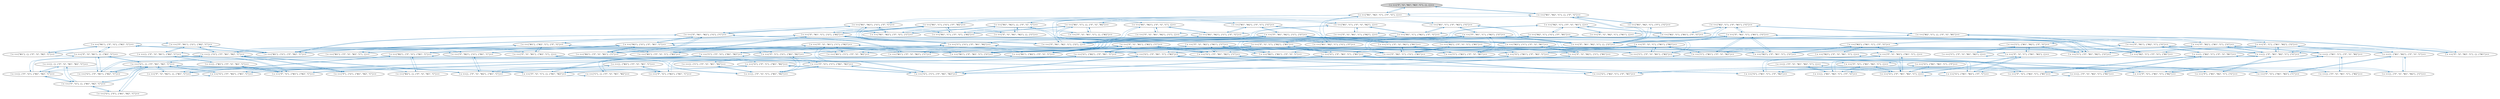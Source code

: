 strict digraph DiskGraph {
edge [colorscheme="paired12"]
nodesep=0.35;
subgraph cluster_graph {
color="white";
-6828996590217150987 [label="l = <<{\"F\", \"G\", \"W1\", \"W2\", \"C\"}, {}, {}>>",style = filled]
-6828996590217150987 -> -4445433507125264245 [label="",color="2",fontcolor="2"];
-4445433507125264245 [label="l = <<{\"W1\", \"W2\", \"C\"}, {\"F\", \"G\"}, {}>>"];
-4445433507125264245 -> 7710013433768688933 [label="",color="2",fontcolor="2"];
7710013433768688933 [label="l = <<{\"F\", \"W1\", \"W2\", \"C\"}, {\"G\"}, {}>>"];
-6828996590217150987 -> 8155886460369957327 [label="",color="2",fontcolor="2"];
8155886460369957327 [label="l = <<{\"W1\", \"W2\", \"C\"}, {}, {\"F\", \"G\"}>>"];
-4445433507125264245 -> -6828996590217150987 [label="",color="2",fontcolor="2"];
8155886460369957327 -> -6874405698918658467 [label="",color="2",fontcolor="2"];
-6874405698918658467 [label="l = <<{\"F\", \"W1\", \"W2\", \"C\"}, {}, {\"G\"}>>"];
-4445433507125264245 -> -4919523849670045110 [label="",color="2",fontcolor="2"];
-4919523849670045110 [label="l = <<{\"W1\", \"W2\", \"C\"}, {\"G\"}, {\"F\"}>>"];
7710013433768688933 -> -4445433507125264245 [label="",color="2",fontcolor="2"];
8155886460369957327 -> -6828996590217150987 [label="",color="2",fontcolor="2"];
-6874405698918658467 -> -6637879018047236170 [label="",color="2",fontcolor="2"];
-6637879018047236170 [label="l = <<{\"W1\", \"W2\", \"C\"}, {\"F\"}, {\"G\"}>>"];
7710013433768688933 -> -6537746393861260313 [label="",color="2",fontcolor="2"];
-6537746393861260313 [label="l = <<{\"W2\", \"C\"}, {\"F\", \"G\", \"W1\"}, {}>>"];
-4445433507125264245 -> 8155886460369957327 [label="",color="2",fontcolor="2"];
8155886460369957327 -> -6637879018047236170 [label="",color="2",fontcolor="2"];
-4919523849670045110 -> 7710013433768688933 [label="",color="2",fontcolor="2"];
8155886460369957327 -> -4445433507125264245 [label="",color="2",fontcolor="2"];
-4919523849670045110 -> -4445433507125264245 [label="",color="2",fontcolor="2"];
7710013433768688933 -> 2949270180215337949 [label="",color="2",fontcolor="2"];
2949270180215337949 [label="l = <<{\"W1\", \"C\"}, {\"F\", \"G\", \"W2\"}, {}>>"];
-6637879018047236170 -> -6874405698918658467 [label="",color="2",fontcolor="2"];
-6537746393861260313 -> 4638899846605500435 [label="",color="2",fontcolor="2"];
4638899846605500435 [label="l = <<{\"F\", \"G\", \"W2\", \"C\"}, {\"W1\"}, {}>>"];
-6874405698918658467 -> -7043885859456328554 [label="",color="2",fontcolor="2"];
-7043885859456328554 [label="l = <<{\"W2\", \"C\"}, {\"F\", \"W1\"}, {\"G\"}>>"];
-6637879018047236170 -> 8155886460369957327 [label="",color="2",fontcolor="2"];
-6537746393861260313 -> 7710013433768688933 [label="",color="2",fontcolor="2"];
7710013433768688933 -> -7439195712982859817 [label="",color="2",fontcolor="2"];
-7439195712982859817 [label="l = <<{\"W1\", \"W2\"}, {\"F\", \"G\", \"C\"}, {}>>"];
-6537746393861260313 -> -773064337824820142 [label="",color="2",fontcolor="2"];
-773064337824820142 [label="l = <<{\"W2\", \"C\"}, {\"W1\"}, {\"F\", \"G\"}>>"];
4638899846605500435 -> -6537746393861260313 [label="",color="2",fontcolor="2"];
2949270180215337949 -> 7465999475784665905 [label="",color="2",fontcolor="2"];
7465999475784665905 [label="l = <<{\"F\", \"G\", \"W1\", \"C\"}, {\"W2\"}, {}>>"];
-7043885859456328554 -> -8157943794638005810 [label="",color="2",fontcolor="2"];
-8157943794638005810 [label="l = <<{\"F\", \"W2\", \"C\"}, {\"W1\"}, {\"G\"}>>"];
-6874405698918658467 -> -2313433483656694062 [label="",color="2",fontcolor="2"];
-2313433483656694062 [label="l = <<{\"W1\", \"C\"}, {\"F\", \"W2\"}, {\"G\"}>>"];
-773064337824820142 -> -8157943794638005810 [label="",color="2",fontcolor="2"];
4638899846605500435 -> -773064337824820142 [label="",color="2",fontcolor="2"];
7710013433768688933 -> -4919523849670045110 [label="",color="2",fontcolor="2"];
-6537746393861260313 -> 5427015398344219449 [label="",color="2",fontcolor="2"];
5427015398344219449 [label="l = <<{\"W2\", \"C\"}, {\"G\"}, {\"F\", \"W1\"}>>"];
-6874405698918658467 -> -2149877329761688123 [label="",color="2",fontcolor="2"];
-2149877329761688123 [label="l = <<{\"W1\", \"W2\"}, {\"F\", \"C\"}, {\"G\"}>>"];
7710013433768688933 -> 5427015398344219449 [label="",color="2",fontcolor="2"];
-7439195712982859817 -> 1885079945693813473 [label="",color="2",fontcolor="2"];
1885079945693813473 [label="l = <<{\"F\", \"G\", \"W1\", \"W2\"}, {\"C\"}, {}>>"];
-7043885859456328554 -> -6874405698918658467 [label="",color="2",fontcolor="2"];
-773064337824820142 -> 4638899846605500435 [label="",color="2",fontcolor="2"];
2949270180215337949 -> 7710013433768688933 [label="",color="2",fontcolor="2"];
-773064337824820142 -> -7043885859456328554 [label="",color="2",fontcolor="2"];
-7043885859456328554 -> -773064337824820142 [label="",color="2",fontcolor="2"];
7710013433768688933 -> 2478891937283030905 [label="",color="2",fontcolor="2"];
2478891937283030905 [label="l = <<{\"W1\", \"C\"}, {\"G\"}, {\"F\", \"W2\"}>>"];
-7043885859456328554 -> 7303256583543545353 [label="",color="2",fontcolor="2"];
7303256583543545353 [label="l = <<{\"W2\", \"C\"}, {}, {\"F\", \"G\", \"W1\"}>>"];
-6874405698918658467 -> 8155886460369957327 [label="",color="2",fontcolor="2"];
-7439195712982859817 -> 7710013433768688933 [label="",color="2",fontcolor="2"];
-8157943794638005810 -> -7043885859456328554 [label="",color="2",fontcolor="2"];
-2313433483656694062 -> 3307772664387744417 [label="",color="2",fontcolor="2"];
3307772664387744417 [label="l = <<{\"F\", \"W1\", \"C\"}, {\"W2\"}, {\"G\"}>>"];
7465999475784665905 -> 2949270180215337949 [label="",color="2",fontcolor="2"];
-8157943794638005810 -> -5030867187563543614 [label="",color="2",fontcolor="2"];
-5030867187563543614 [label="l = <<{\"C\"}, {\"F\", \"W1\", \"W2\"}, {\"G\"}>>"];
-2313433483656694062 -> -6874405698918658467 [label="",color="2",fontcolor="2"];
-6874405698918658467 -> 7303256583543545353 [label="",color="2",fontcolor="2"];
7710013433768688933 -> 331056026088085306 [label="",color="2",fontcolor="2"];
331056026088085306 [label="l = <<{\"W1\", \"W2\"}, {\"G\"}, {\"F\", \"C\"}>>"];
2949270180215337949 -> -4982168863603673739 [label="",color="2",fontcolor="2"];
-4982168863603673739 [label="l = <<{\"W1\", \"C\"}, {\"W2\"}, {\"F\", \"G\"}>>"];
-773064337824820142 -> -6537746393861260313 [label="",color="2",fontcolor="2"];
7465999475784665905 -> -4982168863603673739 [label="",color="2",fontcolor="2"];
-2313433483656694062 -> -4982168863603673739 [label="",color="2",fontcolor="2"];
-6874405698918658467 -> 895103611540945481 [label="",color="2",fontcolor="2"];
895103611540945481 [label="l = <<{\"W1\", \"C\"}, {}, {\"F\", \"G\", \"W2\"}>>"];
-8157943794638005810 -> -5215471073619499525 [label="",color="2",fontcolor="2"];
-5215471073619499525 [label="l = <<{\"W2\"}, {\"F\", \"W1\", \"C\"}, {\"G\"}>>"];
-7439195712982859817 -> -8404981709849959777 [label="",color="2",fontcolor="2"];
-8404981709849959777 [label="l = <<{\"W1\", \"W2\"}, {\"C\"}, {\"F\", \"G\"}>>"];
-2313433483656694062 -> 895103611540945481 [label="",color="2",fontcolor="2"];
-2149877329761688123 -> 4281118464626292806 [label="",color="2",fontcolor="2"];
4281118464626292806 [label="l = <<{\"F\", \"W1\", \"W2\"}, {\"C\"}, {\"G\"}>>"];
2949270180215337949 -> 2478891937283030905 [label="",color="2",fontcolor="2"];
5427015398344219449 -> -3757035944231416852 [label="",color="2",fontcolor="2"];
-3757035944231416852 [label="l = <<{\"F\", \"W2\", \"C\"}, {\"G\"}, {\"W1\"}>>"];
2478891937283030905 -> 4620304142281830023 [label="",color="2",fontcolor="2"];
4620304142281830023 [label="l = <<{\"F\", \"W1\", \"C\"}, {\"G\"}, {\"W2\"}>>"];
-7439195712982859817 -> 331056026088085306 [label="",color="2",fontcolor="2"];
-8157943794638005810 -> -773064337824820142 [label="",color="2",fontcolor="2"];
-6874405698918658467 -> 3553060171952235163 [label="",color="2",fontcolor="2"];
3553060171952235163 [label="l = <<{\"W1\", \"W2\"}, {}, {\"F\", \"G\", \"C\"}>>"];
3307772664387744417 -> -2313433483656694062 [label="",color="2",fontcolor="2"];
-8157943794638005810 -> 3697462727962203039 [label="",color="2",fontcolor="2"];
3697462727962203039 [label="l = <<{\"C\"}, {\"W1\"}, {\"F\", \"G\", \"W2\"}>>"];
2478891937283030905 -> 7710013433768688933 [label="",color="2",fontcolor="2"];
5427015398344219449 -> 7710013433768688933 [label="",color="2",fontcolor="2"];
1885079945693813473 -> -7439195712982859817 [label="",color="2",fontcolor="2"];
7303256583543545353 -> 2233919126737293362 [label="",color="2",fontcolor="2"];
2233919126737293362 [label="l = <<{\"F\", \"G\", \"W2\", \"C\"}, {}, {\"W1\"}>>"];
-2149877329761688123 -> -6874405698918658467 [label="",color="2",fontcolor="2"];
5427015398344219449 -> -2654188357940359500 [label="",color="2",fontcolor="2"];
-2654188357940359500 [label="l = <<{\"W2\", \"C\"}, {\"F\", \"G\"}, {\"W1\"}>>"];
-8157943794638005810 -> -3221018472934681395 [label="",color="2",fontcolor="2"];
-3221018472934681395 [label="l = <<{\"W2\"}, {\"W1\"}, {\"F\", \"G\", \"C\"}>>"];
2478891937283030905 -> -5612603248242808076 [label="",color="2",fontcolor="2"];
-5612603248242808076 [label="l = <<{\"W1\", \"C\"}, {\"F\", \"G\"}, {\"W2\"}>>"];
3307772664387744417 -> -5030867187563543614 [label="",color="2",fontcolor="2"];
-2149877329761688123 -> -8404981709849959777 [label="",color="2",fontcolor="2"];
-5030867187563543614 -> 2093567898428254127 [label="",color="2",fontcolor="2"];
2093567898428254127 [label="l = <<{\"F\", \"C\"}, {\"W1\", \"W2\"}, {\"G\"}>>"];
331056026088085306 -> 6487112278215454646 [label="",color="2",fontcolor="2"];
6487112278215454646 [label="l = <<{\"F\", \"W1\", \"W2\"}, {\"G\"}, {\"C\"}>>"];
2478891937283030905 -> 2949270180215337949 [label="",color="2",fontcolor="2"];
-2149877329761688123 -> 3553060171952235163 [label="",color="2",fontcolor="2"];
3307772664387744417 -> -576270034647890724 [label="",color="2",fontcolor="2"];
-576270034647890724 [label="l = <<{\"W1\"}, {\"F\", \"W2\", \"C\"}, {\"G\"}>>"];
1885079945693813473 -> -8404981709849959777 [label="",color="2",fontcolor="2"];
5427015398344219449 -> -6537746393861260313 [label="",color="2",fontcolor="2"];
7303256583543545353 -> -6874405698918658467 [label="",color="2",fontcolor="2"];
-4982168863603673739 -> 3307772664387744417 [label="",color="2",fontcolor="2"];
-5030867187563543614 -> 3307772664387744417 [label="",color="2",fontcolor="2"];
3307772664387744417 -> -4982168863603673739 [label="",color="2",fontcolor="2"];
-5215471073619499525 -> 4400673353631667420 [label="",color="2",fontcolor="2"];
4400673353631667420 [label="l = <<{\"F\", \"W2\"}, {\"W1\", \"C\"}, {\"G\"}>>"];
-8404981709849959777 -> 4281118464626292806 [label="",color="2",fontcolor="2"];
331056026088085306 -> 7710013433768688933 [label="",color="2",fontcolor="2"];
-5215471073619499525 -> 4281118464626292806 [label="",color="2",fontcolor="2"];
7303256583543545353 -> -2654188357940359500 [label="",color="2",fontcolor="2"];
-5030867187563543614 -> -8157943794638005810 [label="",color="2",fontcolor="2"];
3307772664387744417 -> -4606042118126192526 [label="",color="2",fontcolor="2"];
-4606042118126192526 [label="l = <<{\"C\"}, {\"W2\"}, {\"F\", \"G\", \"W1\"}>>"];
-4982168863603673739 -> 7465999475784665905 [label="",color="2",fontcolor="2"];
895103611540945481 -> -2566320912440490134 [label="",color="2",fontcolor="2"];
-2566320912440490134 [label="l = <<{\"F\", \"G\", \"W1\", \"C\"}, {}, {\"W2\"}>>"];
-5030867187563543614 -> -6452129553718634988 [label="",color="2",fontcolor="2"];
-6452129553718634988 [label="l = <<{\"C\"}, {\"W1\", \"W2\"}, {\"F\", \"G\"}>>"];
-5215471073619499525 -> -8157943794638005810 [label="",color="2",fontcolor="2"];
7303256583543545353 -> -7043885859456328554 [label="",color="2",fontcolor="2"];
331056026088085306 -> -8987683726161694155 [label="",color="2",fontcolor="2"];
-8987683726161694155 [label="l = <<{\"W1\", \"W2\"}, {\"F\", \"G\"}, {\"C\"}>>"];
-8404981709849959777 -> 1885079945693813473 [label="",color="2",fontcolor="2"];
895103611540945481 -> -6874405698918658467 [label="",color="2",fontcolor="2"];
-5030867187563543614 -> -4606042118126192526 [label="",color="2",fontcolor="2"];
3307772664387744417 -> 3501516763287480184 [label="",color="2",fontcolor="2"];
3501516763287480184 [label="l = <<{\"W1\"}, {\"W2\"}, {\"F\", \"G\", \"C\"}>>"];
-4982168863603673739 -> -2313433483656694062 [label="",color="2",fontcolor="2"];
-5215471073619499525 -> -5567541727759901873 [label="",color="2",fontcolor="2"];
-5567541727759901873 [label="l = <<{\"W2\"}, {\"W1\", \"C\"}, {\"F\", \"G\"}>>"];
4281118464626292806 -> -2149877329761688123 [label="",color="2",fontcolor="2"];
-5030867187563543614 -> 3697462727962203039 [label="",color="2",fontcolor="2"];
331056026088085306 -> -7439195712982859817 [label="",color="2",fontcolor="2"];
895103611540945481 -> -5612603248242808076 [label="",color="2",fontcolor="2"];
-4982168863603673739 -> 2949270180215337949 [label="",color="2",fontcolor="2"];
4281118464626292806 -> -5215471073619499525 [label="",color="2",fontcolor="2"];
895103611540945481 -> -2313433483656694062 [label="",color="2",fontcolor="2"];
4620304142281830023 -> -5612603248242808076 [label="",color="2",fontcolor="2"];
-5215471073619499525 -> 3040322329372703812 [label="",color="2",fontcolor="2"];
3040322329372703812 [label="l = <<{\"W2\"}, {\"C\"}, {\"F\", \"G\", \"W1\"}>>"];
4281118464626292806 -> -576270034647890724 [label="",color="2",fontcolor="2"];
3553060171952235163 -> 5971234698598304611 [label="",color="2",fontcolor="2"];
5971234698598304611 [label="l = <<{\"F\", \"G\", \"W1\", \"W2\"}, {}, {\"C\"}>>"];
4281118464626292806 -> -8404981709849959777 [label="",color="2",fontcolor="2"];
-3757035944231416852 -> -2654188357940359500 [label="",color="2",fontcolor="2"];
-5215471073619499525 -> -3221018472934681395 [label="",color="2",fontcolor="2"];
4620304142281830023 -> -7982157393428759205 [label="",color="2",fontcolor="2"];
-7982157393428759205 [label="l = <<{\"C\"}, {\"F\", \"G\", \"W1\"}, {\"W2\"}>>"];
3553060171952235163 -> -6874405698918658467 [label="",color="2",fontcolor="2"];
2233919126737293362 -> -2654188357940359500 [label="",color="2",fontcolor="2"];
3697462727962203039 -> -3889751026774349368 [label="",color="2",fontcolor="2"];
-3889751026774349368 [label="l = <<{\"F\", \"G\", \"C\"}, {\"W1\"}, {\"W2\"}>>"];
-2654188357940359500 -> -3757035944231416852 [label="",color="2",fontcolor="2"];
-3757035944231416852 -> 9012405869158100723 [label="",color="2",fontcolor="2"];
9012405869158100723 [label="l = <<{\"C\"}, {\"F\", \"G\", \"W2\"}, {\"W1\"}>>"];
3553060171952235163 -> -8987683726161694155 [label="",color="2",fontcolor="2"];
2233919126737293362 -> 7303256583543545353 [label="",color="2",fontcolor="2"];
-3757035944231416852 -> 8349041286701079015 [label="",color="2",fontcolor="2"];
8349041286701079015 [label="l = <<{\"W2\"}, {\"F\", \"G\", \"C\"}, {\"W1\"}>>"];
4281118464626292806 -> 3040322329372703812 [label="",color="2",fontcolor="2"];
-8404981709849959777 -> -2149877329761688123 [label="",color="2",fontcolor="2"];
3697462727962203039 -> -8157943794638005810 [label="",color="2",fontcolor="2"];
3553060171952235163 -> -2149877329761688123 [label="",color="2",fontcolor="2"];
-2654188357940359500 -> 2233919126737293362 [label="",color="2",fontcolor="2"];
4620304142281830023 -> 1939831005956750759 [label="",color="2",fontcolor="2"];
1939831005956750759 [label="l = <<{\"W1\"}, {\"F\", \"G\", \"C\"}, {\"W2\"}>>"];
-3221018472934681395 -> -5746885912725225749 [label="",color="2",fontcolor="2"];
-5746885912725225749 [label="l = <<{\"F\", \"G\", \"W2\"}, {\"W1\"}, {\"C\"}>>"];
-8404981709849959777 -> -7439195712982859817 [label="",color="2",fontcolor="2"];
4281118464626292806 -> 4829846553319888900 [label="",color="2",fontcolor="2"];
4829846553319888900 [label="l = <<{\"W1\"}, {\"C\"}, {\"F\", \"G\", \"W2\"}>>"];
-3757035944231416852 -> 5427015398344219449 [label="",color="2",fontcolor="2"];
4620304142281830023 -> 2478891937283030905 [label="",color="2",fontcolor="2"];
3697462727962203039 -> -7982157393428759205 [label="",color="2",fontcolor="2"];
-2654188357940359500 -> 5427015398344219449 [label="",color="2",fontcolor="2"];
-5612603248242808076 -> 4620304142281830023 [label="",color="2",fontcolor="2"];
3697462727962203039 -> -5030867187563543614 [label="",color="2",fontcolor="2"];
4620304142281830023 -> 2071814849154359016 [label="",color="2",fontcolor="2"];
6487112278215454646 -> -8987683726161694155 [label="",color="2",fontcolor="2"];
-3757035944231416852 -> 2071814849154359016 [label="",color="2",fontcolor="2"];
2071814849154359016 [label="l = <<{\"C\"}, {\"G\"}, {\"F\", \"W1\", \"W2\"}>>"];
2093567898428254127 -> -5030867187563543614 [label="",color="2",fontcolor="2"];
-3221018472934681395 -> -8157943794638005810 [label="",color="2",fontcolor="2"];
-576270034647890724 -> -8036476044145019696 [label="",color="2",fontcolor="2"];
-8036476044145019696 [label="l = <<{\"F\", \"W1\"}, {\"W2\", \"C\"}, {\"G\"}>>"];
6487112278215454646 -> -6190767849269953529 [label="",color="2",fontcolor="2"];
-6190767849269953529 [label="l = <<{\"W2\"}, {\"F\", \"G\", \"W1\"}, {\"C\"}>>"];
4620304142281830023 -> -3978299377217391549 [label="",color="2",fontcolor="2"];
-3978299377217391549 [label="l = <<{\"W1\"}, {\"G\"}, {\"F\", \"W2\", \"C\"}>>"];
-5612603248242808076 -> -2566320912440490134 [label="",color="2",fontcolor="2"];
-2654188357940359500 -> 7303256583543545353 [label="",color="2",fontcolor="2"];
-576270034647890724 -> 4281118464626292806 [label="",color="2",fontcolor="2"];
6487112278215454646 -> -1454690367033420221 [label="",color="2",fontcolor="2"];
-1454690367033420221 [label="l = <<{\"W1\"}, {\"F\", \"G\", \"W2\"}, {\"C\"}>>"];
-3221018472934681395 -> -6190767849269953529 [label="",color="2",fontcolor="2"];
-3757035944231416852 -> 8514417104164793631 [label="",color="2",fontcolor="2"];
8514417104164793631 [label="l = <<{\"W2\"}, {\"G\"}, {\"F\", \"W1\", \"C\"}>>"];
2093567898428254127 -> -4876426693438111540 [label="",color="2",fontcolor="2"];
-4876426693438111540 [label="l = <<{}, {\"F\", \"W1\", \"W2\", \"C\"}, {\"G\"}>>"];
4400673353631667420 -> -5215471073619499525 [label="",color="2",fontcolor="2"];
-576270034647890724 -> 3307772664387744417 [label="",color="2",fontcolor="2"];
-5612603248242808076 -> 2478891937283030905 [label="",color="2",fontcolor="2"];
-4606042118126192526 -> 2751423721286449760 [label="",color="2",fontcolor="2"];
2751423721286449760 [label="l = <<{\"F\", \"G\", \"C\"}, {\"W2\"}, {\"W1\"}>>"];
6487112278215454646 -> 331056026088085306 [label="",color="2",fontcolor="2"];
-3221018472934681395 -> -5215471073619499525 [label="",color="2",fontcolor="2"];
-2566320912440490134 -> -5612603248242808076 [label="",color="2",fontcolor="2"];
-5612603248242808076 -> 895103611540945481 [label="",color="2",fontcolor="2"];
2093567898428254127 -> -6452129553718634988 [label="",color="2",fontcolor="2"];
4400673353631667420 -> -4876426693438111540 [label="",color="2",fontcolor="2"];
-4606042118126192526 -> 3307772664387744417 [label="",color="2",fontcolor="2"];
6487112278215454646 -> 8514417104164793631 [label="",color="2",fontcolor="2"];
-576270034647890724 -> 5865754318797695226 [label="",color="2",fontcolor="2"];
5865754318797695226 [label="l = <<{\"W1\"}, {\"W2\", \"C\"}, {\"F\", \"G\"}>>"];
-8987683726161694155 -> 6487112278215454646 [label="",color="2",fontcolor="2"];
2093567898428254127 -> 758833937871177802 [label="",color="2",fontcolor="2"];
758833937871177802 [label="l = <<{}, {\"W1\", \"W2\"}, {\"F\", \"G\", \"C\"}>>"];
-6452129553718634988 -> 2093567898428254127 [label="",color="2",fontcolor="2"];
6487112278215454646 -> -3978299377217391549 [label="",color="2",fontcolor="2"];
4400673353631667420 -> -5567541727759901873 [label="",color="2",fontcolor="2"];
-8987683726161694155 -> 5971234698598304611 [label="",color="2",fontcolor="2"];
-4606042118126192526 -> 9012405869158100723 [label="",color="2",fontcolor="2"];
-6452129553718634988 -> -3289367810569512922 [label="",color="2",fontcolor="2"];
-3289367810569512922 [label="l = <<{\"F\", \"G\", \"C\"}, {\"W1\", \"W2\"}, {}>>"];
-576270034647890724 -> 4829846553319888900 [label="",color="2",fontcolor="2"];
-4606042118126192526 -> -5030867187563543614 [label="",color="2",fontcolor="2"];
-2566320912440490134 -> 895103611540945481 [label="",color="2",fontcolor="2"];
-8987683726161694155 -> 331056026088085306 [label="",color="2",fontcolor="2"];
-5567541727759901873 -> 4400673353631667420 [label="",color="2",fontcolor="2"];
4400673353631667420 -> 8725449787455256374 [label="",color="2",fontcolor="2"];
8725449787455256374 [label="l = <<{}, {\"W1\", \"C\"}, {\"F\", \"G\", \"W2\"}>>"];
3501516763287480184 -> 6606888300298938295 [label="",color="2",fontcolor="2"];
6606888300298938295 [label="l = <<{\"F\", \"G\", \"W1\"}, {\"W2\"}, {\"C\"}>>"];
-576270034647890724 -> 3501516763287480184 [label="",color="2",fontcolor="2"];
-5567541727759901873 -> 4742035792268738000 [label="",color="2",fontcolor="2"];
4742035792268738000 [label="l = <<{\"F\", \"G\", \"W2\"}, {\"W1\", \"C\"}, {}>>"];
-6452129553718634988 -> -5030867187563543614 [label="",color="2",fontcolor="2"];
-8987683726161694155 -> 3553060171952235163 [label="",color="2",fontcolor="2"];
3040322329372703812 -> 7635514611821271819 [label="",color="2",fontcolor="2"];
7635514611821271819 [label="l = <<{\"F\", \"G\", \"W2\"}, {\"C\"}, {\"W1\"}>>"];
5971234698598304611 -> -8987683726161694155 [label="",color="2",fontcolor="2"];
3501516763287480184 -> 3307772664387744417 [label="",color="2",fontcolor="2"];
-7982157393428759205 -> -3889751026774349368 [label="",color="2",fontcolor="2"];
-6452129553718634988 -> 258383661562223532 [label="",color="2",fontcolor="2"];
258383661562223532 [label="l = <<{\"C\"}, {\"F\", \"G\", \"W1\", \"W2\"}, {}>>"];
-5567541727759901873 -> -5215471073619499525 [label="",color="2",fontcolor="2"];
-7982157393428759205 -> 4620304142281830023 [label="",color="2",fontcolor="2"];
3040322329372703812 -> 4281118464626292806 [label="",color="2",fontcolor="2"];
-3889751026774349368 -> -7982157393428759205 [label="",color="2",fontcolor="2"];
3501516763287480184 -> -1454690367033420221 [label="",color="2",fontcolor="2"];
-5567541727759901873 -> -4970218384138963843 [label="",color="2",fontcolor="2"];
-4970218384138963843 [label="l = <<{\"W2\"}, {\"F\", \"G\", \"W1\", \"C\"}, {}>>"];
9012405869158100723 -> 2751423721286449760 [label="",color="2",fontcolor="2"];
3501516763287480184 -> -576270034647890724 [label="",color="2",fontcolor="2"];
-3889751026774349368 -> 8979747244442469062 [label="",color="2",fontcolor="2"];
8979747244442469062 [label="l = <<{\"G\"}, {\"F\", \"W1\", \"C\"}, {\"W2\"}>>"];
5971234698598304611 -> 3553060171952235163 [label="",color="2",fontcolor="2"];
3040322329372703812 -> 8349041286701079015 [label="",color="2",fontcolor="2"];
-7982157393428759205 -> 3697462727962203039 [label="",color="2",fontcolor="2"];
8349041286701079015 -> 7635514611821271819 [label="",color="2",fontcolor="2"];
9012405869158100723 -> -3757035944231416852 [label="",color="2",fontcolor="2"];
1939831005956750759 -> -6155245090578248621 [label="",color="2",fontcolor="2"];
-6155245090578248621 [label="l = <<{\"F\", \"G\", \"W1\"}, {\"C\"}, {\"W2\"}>>"];
-5746885912725225749 -> -6190767849269953529 [label="",color="2",fontcolor="2"];
-7982157393428759205 -> 2071814849154359016 [label="",color="2",fontcolor="2"];
3040322329372703812 -> -5215471073619499525 [label="",color="2",fontcolor="2"];
4829846553319888900 -> -6155245090578248621 [label="",color="2",fontcolor="2"];
-5746885912725225749 -> -8234211386313135838 [label="",color="2",fontcolor="2"];
-8234211386313135838 [label="l = <<{\"G\"}, {\"F\", \"W1\", \"W2\"}, {\"C\"}>>"];
9012405869158100723 -> -4606042118126192526 [label="",color="2",fontcolor="2"];
1939831005956750759 -> 4620304142281830023 [label="",color="2",fontcolor="2"];
-3889751026774349368 -> 3697462727962203039 [label="",color="2",fontcolor="2"];
9012405869158100723 -> 2071814849154359016 [label="",color="2",fontcolor="2"];
-8036476044145019696 -> -576270034647890724 [label="",color="2",fontcolor="2"];
4829846553319888900 -> 4281118464626292806 [label="",color="2",fontcolor="2"];
2071814849154359016 -> -7115433308807153489 [label="",color="2",fontcolor="2"];
-7115433308807153489 [label="l = <<{\"F\", \"C\"}, {\"G\"}, {\"W1\", \"W2\"}>>"];
8349041286701079015 -> -3757035944231416852 [label="",color="2",fontcolor="2"];
-6190767849269953529 -> -5746885912725225749 [label="",color="2",fontcolor="2"];
4829846553319888900 -> 1939831005956750759 [label="",color="2",fontcolor="2"];
-8036476044145019696 -> -4876426693438111540 [label="",color="2",fontcolor="2"];
1939831005956750759 -> 4829846553319888900 [label="",color="2",fontcolor="2"];
-3889751026774349368 -> -4531291054780712153 [label="",color="2",fontcolor="2"];
-4531291054780712153 [label="l = <<{\"G\"}, {\"W1\"}, {\"F\", \"W2\", \"C\"}>>"];
-5746885912725225749 -> -3221018472934681395 [label="",color="2",fontcolor="2"];
8349041286701079015 -> 3040322329372703812 [label="",color="2",fontcolor="2"];
-5746885912725225749 -> -4531291054780712153 [label="",color="2",fontcolor="2"];
2071814849154359016 -> 4620304142281830023 [label="",color="2",fontcolor="2"];
-8036476044145019696 -> 5865754318797695226 [label="",color="2",fontcolor="2"];
4829846553319888900 -> -576270034647890724 [label="",color="2",fontcolor="2"];
-6190767849269953529 -> 6487112278215454646 [label="",color="2",fontcolor="2"];
8349041286701079015 -> 8514417104164793631 [label="",color="2",fontcolor="2"];
2071814849154359016 -> -3757035944231416852 [label="",color="2",fontcolor="2"];
-1454690367033420221 -> 6606888300298938295 [label="",color="2",fontcolor="2"];
-4876426693438111540 -> 6134920351964828249 [label="",color="2",fontcolor="2"];
6134920351964828249 [label="l = <<{\"F\"}, {\"W1\", \"W2\", \"C\"}, {\"G\"}>>"];
-3978299377217391549 -> 7776676486547878006 [label="",color="2",fontcolor="2"];
7776676486547878006 [label="l = <<{\"F\", \"W1\"}, {\"G\"}, {\"W2\", \"C\"}>>"];
1939831005956750759 -> -3978299377217391549 [label="",color="2",fontcolor="2"];
-4876426693438111540 -> -8036476044145019696 [label="",color="2",fontcolor="2"];
-3978299377217391549 -> 6487112278215454646 [label="",color="2",fontcolor="2"];
-1454690367033420221 -> 6487112278215454646 [label="",color="2",fontcolor="2"];
2071814849154359016 -> -2137381601055043076 [label="",color="2",fontcolor="2"];
-2137381601055043076 [label="l = <<{\"C\"}, {\"F\", \"G\"}, {\"W1\", \"W2\"}>>"];
8514417104164793631 -> 4033991316175513601 [label="",color="2",fontcolor="2"];
4033991316175513601 [label="l = <<{\"F\", \"W2\"}, {\"G\"}, {\"W1\", \"C\"}>>"];
-6190767849269953529 -> -3221018472934681395 [label="",color="2",fontcolor="2"];
-8036476044145019696 -> 3046537288331742816 [label="",color="2",fontcolor="2"];
3046537288331742816 [label="l = <<{}, {\"W2\", \"C\"}, {\"F\", \"G\", \"W1\"}>>"];
2071814849154359016 -> -7982157393428759205 [label="",color="2",fontcolor="2"];
-1454690367033420221 -> 3501516763287480184 [label="",color="2",fontcolor="2"];
2751423721286449760 -> 9012405869158100723 [label="",color="2",fontcolor="2"];
-3978299377217391549 -> 4620304142281830023 [label="",color="2",fontcolor="2"];
-1454690367033420221 -> -3978299377217391549 [label="",color="2",fontcolor="2"];
-4876426693438111540 -> 4400673353631667420 [label="",color="2",fontcolor="2"];
2751423721286449760 -> 7460483213266934034 [label="",color="2",fontcolor="2"];
7460483213266934034 [label="l = <<{\"G\"}, {\"F\", \"W2\", \"C\"}, {\"W1\"}>>"];
5865754318797695226 -> -8036476044145019696 [label="",color="2",fontcolor="2"];
2071814849154359016 -> 9012405869158100723 [label="",color="2",fontcolor="2"];
-6190767849269953529 -> 8514417104164793631 [label="",color="2",fontcolor="2"];
8514417104164793631 -> 6487112278215454646 [label="",color="2",fontcolor="2"];
5865754318797695226 -> -6178503008023878516 [label="",color="2",fontcolor="2"];
-6178503008023878516 [label="l = <<{\"F\", \"G\", \"W1\"}, {\"W2\", \"C\"}, {}>>"];
2751423721286449760 -> -4606042118126192526 [label="",color="2",fontcolor="2"];
8514417104164793631 -> -3757035944231416852 [label="",color="2",fontcolor="2"];
758833937871177802 -> 3977401081923113842 [label="",color="2",fontcolor="2"];
3977401081923113842 [label="l = <<{\"F\", \"G\"}, {\"W1\", \"W2\"}, {\"C\"}>>"];
-3289367810569512922 -> 258383661562223532 [label="",color="2",fontcolor="2"];
2751423721286449760 -> -1905995495685411370 [label="",color="2",fontcolor="2"];
-1905995495685411370 [label="l = <<{\"G\"}, {\"W2\"}, {\"F\", \"W1\", \"C\"}>>"];
-4876426693438111540 -> 2093567898428254127 [label="",color="2",fontcolor="2"];
-3978299377217391549 -> 3529268509807822795 [label="",color="2",fontcolor="2"];
3529268509807822795 [label="l = <<{\"W1\"}, {\"F\", \"G\"}, {\"W2\", \"C\"}>>"];
758833937871177802 -> 2093567898428254127 [label="",color="2",fontcolor="2"];
-3289367810569512922 -> -2148886709318211284 [label="",color="2",fontcolor="2"];
-2148886709318211284 [label="l = <<{\"G\"}, {\"F\", \"W1\", \"W2\", \"C\"}, {}>>"];
5865754318797695226 -> -576270034647890724 [label="",color="2",fontcolor="2"];
8514417104164793631 -> -8207511291609391465 [label="",color="2",fontcolor="2"];
-8207511291609391465 [label="l = <<{\"W2\"}, {\"F\", \"G\"}, {\"W1\", \"C\"}>>"];
5865754318797695226 -> -370382483585802695 [label="",color="2",fontcolor="2"];
-370382483585802695 [label="l = <<{\"W1\"}, {\"F\", \"G\", \"W2\", \"C\"}, {}>>"];
8725449787455256374 -> -4172904042821486442 [label="",color="2",fontcolor="2"];
-4172904042821486442 [label="l = <<{\"F\", \"G\"}, {\"W1\", \"C\"}, {\"W2\"}>>"];
4742035792268738000 -> -4970218384138963843 [label="",color="2",fontcolor="2"];
8514417104164793631 -> -6190767849269953529 [label="",color="2",fontcolor="2"];
-3289367810569512922 -> -6452129553718634988 [label="",color="2",fontcolor="2"];
4742035792268738000 -> -2148886709318211284 [label="",color="2",fontcolor="2"];
758833937871177802 -> 4838984203819983070 [label="",color="2",fontcolor="2"];
4838984203819983070 [label="l = <<{}, {\"F\", \"G\", \"W1\", \"W2\"}, {\"C\"}>>"];
-4876426693438111540 -> 2416770956104921311 [label="",color="2",fontcolor="2"];
2416770956104921311 [label="l = <<{}, {\"W1\", \"W2\", \"C\"}, {\"F\", \"G\"}>>"];
4742035792268738000 -> -5567541727759901873 [label="",color="2",fontcolor="2"];
6606888300298938295 -> -1454690367033420221 [label="",color="2",fontcolor="2"];
-3978299377217391549 -> -1454690367033420221 [label="",color="2",fontcolor="2"];
8725449787455256374 -> 4400673353631667420 [label="",color="2",fontcolor="2"];
-3289367810569512922 -> -7934886282784506636 [label="",color="2",fontcolor="2"];
-7934886282784506636 [label="l = <<{\"G\"}, {\"W1\", \"W2\"}, {\"F\", \"C\"}>>"];
8514417104164793631 -> 8349041286701079015 [label="",color="2",fontcolor="2"];
6606888300298938295 -> -8234211386313135838 [label="",color="2",fontcolor="2"];
-3978299377217391549 -> 1939831005956750759 [label="",color="2",fontcolor="2"];
-4876426693438111540 -> 3046537288331742816 [label="",color="2",fontcolor="2"];
758833937871177802 -> -4876426693438111540 [label="",color="2",fontcolor="2"];
4742035792268738000 -> -3113885921370614503 [label="",color="2",fontcolor="2"];
-3113885921370614503 [label="l = <<{\"G\"}, {\"W1\", \"C\"}, {\"F\", \"W2\"}>>"];
8725449787455256374 -> -5619425074324452550 [label="",color="2",fontcolor="2"];
-5619425074324452550 [label="l = <<{}, {\"F\", \"G\", \"W1\", \"C\"}, {\"W2\"}>>"];
-4876426693438111540 -> 8725449787455256374 [label="",color="2",fontcolor="2"];
8979747244442469062 -> -4172904042821486442 [label="",color="2",fontcolor="2"];
6606888300298938295 -> 3501516763287480184 [label="",color="2",fontcolor="2"];
7635514611821271819 -> 8349041286701079015 [label="",color="2",fontcolor="2"];
-4876426693438111540 -> 758833937871177802 [label="",color="2",fontcolor="2"];
8725449787455256374 -> -4876426693438111540 [label="",color="2",fontcolor="2"];
8979747244442469062 -> -6155245090578248621 [label="",color="2",fontcolor="2"];
-4970218384138963843 -> 4742035792268738000 [label="",color="2",fontcolor="2"];
258383661562223532 -> -3289367810569512922 [label="",color="2",fontcolor="2"];
-8234211386313135838 -> 3977401081923113842 [label="",color="2",fontcolor="2"];
8979747244442469062 -> -3889751026774349368 [label="",color="2",fontcolor="2"];
6606888300298938295 -> -1905995495685411370 [label="",color="2",fontcolor="2"];
-8234211386313135838 -> 6606888300298938295 [label="",color="2",fontcolor="2"];
-6155245090578248621 -> 1939831005956750759 [label="",color="2",fontcolor="2"];
-7115433308807153489 -> -2137381601055043076 [label="",color="2",fontcolor="2"];
7635514611821271819 -> 7460483213266934034 [label="",color="2",fontcolor="2"];
-8234211386313135838 -> -5746885912725225749 [label="",color="2",fontcolor="2"];
-4531291054780712153 -> 5198382770272576197 [label="",color="2",fontcolor="2"];
5198382770272576197 [label="l = <<{\"F\", \"G\"}, {\"W1\"}, {\"W2\", \"C\"}>>"];
7635514611821271819 -> 3040322329372703812 [label="",color="2",fontcolor="2"];
258383661562223532 -> -6452129553718634988 [label="",color="2",fontcolor="2"];
-4970218384138963843 -> -5567541727759901873 [label="",color="2",fontcolor="2"];
-8234211386313135838 -> -7934886282784506636 [label="",color="2",fontcolor="2"];
-6155245090578248621 -> 8979747244442469062 [label="",color="2",fontcolor="2"];
8979747244442469062 -> -3113885921370614503 [label="",color="2",fontcolor="2"];
-7115433308807153489 -> 1646591511815350341 [label="",color="2",fontcolor="2"];
1646591511815350341 [label="l = <<{}, {\"F\", \"G\", \"C\"}, {\"W1\", \"W2\"}>>"];
-8234211386313135838 -> -1905995495685411370 [label="",color="2",fontcolor="2"];
7635514611821271819 -> -8974019216885943476 [label="",color="2",fontcolor="2"];
-8974019216885943476 [label="l = <<{\"G\"}, {\"C\"}, {\"F\", \"W1\", \"W2\"}>>"];
-4531291054780712153 -> -5746885912725225749 [label="",color="2",fontcolor="2"];
-6155245090578248621 -> 4829846553319888900 [label="",color="2",fontcolor="2"];
7776676486547878006 -> 3529268509807822795 [label="",color="2",fontcolor="2"];
8979747244442469062 -> -8974019216885943476 [label="",color="2",fontcolor="2"];
-8234211386313135838 -> -4531291054780712153 [label="",color="2",fontcolor="2"];
-4531291054780712153 -> -3889751026774349368 [label="",color="2",fontcolor="2"];
6134920351964828249 -> -4876426693438111540 [label="",color="2",fontcolor="2"];
7776676486547878006 -> -3602625502879424497 [label="",color="2",fontcolor="2"];
-3602625502879424497 [label="l = <<{}, {\"F\", \"G\", \"W1\"}, {\"W2\", \"C\"}>>"];
-2137381601055043076 -> -7115433308807153489 [label="",color="2",fontcolor="2"];
-6155245090578248621 -> -8974019216885943476 [label="",color="2",fontcolor="2"];
-2137381601055043076 -> -2773867570714958657 [label="",color="2",fontcolor="2"];
-2773867570714958657 [label="l = <<{\"F\", \"G\", \"C\"}, {}, {\"W1\", \"W2\"}>>"];
7776676486547878006 -> -3978299377217391549 [label="",color="2",fontcolor="2"];
4033991316175513601 -> -8207511291609391465 [label="",color="2",fontcolor="2"];
8979747244442469062 -> -4531291054780712153 [label="",color="2",fontcolor="2"];
-4531291054780712153 -> 3069622327636350379 [label="",color="2",fontcolor="2"];
3069622327636350379 [label="l = <<{\"G\"}, {\"F\", \"W1\"}, {\"W2\", \"C\"}>>"];
6134920351964828249 -> 2416770956104921311 [label="",color="2",fontcolor="2"];
7460483213266934034 -> -2521927145155566782 [label="",color="2",fontcolor="2"];
7460483213266934034 -> 7635514611821271819 [label="",color="2",fontcolor="2"];
7460483213266934034 -> 2751423721286449760 [label="",color="2",fontcolor="2"];
-4531291054780712153 -> -8234211386313135838 [label="",color="2",fontcolor="2"];
7460483213266934034 -> 2850016166887030516 [label="",color="2",fontcolor="2"];
2850016166887030516 [label="l = <<{\"G\"}, {\"W2\", \"C\"}, {\"F\", \"W1\"}>>"];
-4531291054780712153 -> 8979747244442469062 [label="",color="2",fontcolor="2"];
7460483213266934034 -> -8974019216885943476 [label="",color="2",fontcolor="2"];
7460483213266934034 -> -1905995495685411370 [label="",color="2",fontcolor="2"];
-7115433308807153489 -> 2071814849154359016 [label="",color="2",fontcolor="2"];
-6178503008023878516 -> -370382483585802695 [label="",color="2",fontcolor="2"];
4033991316175513601 -> 199130832439379655 [label="",color="2",fontcolor="2"];
199130832439379655 [label="l = <<{}, {\"F\", \"G\", \"W2\"}, {\"W1\", \"C\"}>>"];
-6178503008023878516 -> -2148886709318211284 [label="",color="2",fontcolor="2"];
-6178503008023878516 -> 5865754318797695226 [label="",color="2",fontcolor="2"];
7776676486547878006 -> 4502575441663242107 [label="",color="2",fontcolor="2"];
4502575441663242107 [label="l = <<{}, {\"G\"}, {\"F\", \"W1\", \"W2\", \"C\"}>>"];
-2137381601055043076 -> 2071814849154359016 [label="",color="2",fontcolor="2"];
3046537288331742816 -> -2521927145155566782 [label="",color="2",fontcolor="2"];
-2521927145155566782 [label="l = <<{\"F\", \"G\"}, {\"W2\", \"C\"}, {\"W1\"}>>"];
3529268509807822795 -> 7776676486547878006 [label="",color="2",fontcolor="2"];
-2137381601055043076 -> 5385635920457455748 [label="",color="2",fontcolor="2"];
5385635920457455748 [label="l = <<{\"C\"}, {}, {\"F\", \"G\", \"W1\", \"W2\"}>>"];
-6178503008023878516 -> 2850016166887030516 [label="",color="2",fontcolor="2"];
4033991316175513601 -> 8514417104164793631 [label="",color="2",fontcolor="2"];
-1905995495685411370 -> -8869893578703191027 [label="",color="2",fontcolor="2"];
-8869893578703191027 [label="l = <<{\"F\", \"G\"}, {\"W2\"}, {\"W1\", \"C\"}>>"];
-8207511291609391465 -> 4033991316175513601 [label="",color="2",fontcolor="2"];
3977401081923113842 -> -8234211386313135838 [label="",color="2",fontcolor="2"];
4033991316175513601 -> 4502575441663242107 [label="",color="2",fontcolor="2"];
3977401081923113842 -> 4838984203819983070 [label="",color="2",fontcolor="2"];
-7115433308807153489 -> 4502575441663242107 [label="",color="2",fontcolor="2"];
-2148886709318211284 -> -2621205033937996023 [label="",color="2",fontcolor="2"];
-2621205033937996023 [label="l = <<{\"F\", \"G\"}, {\"W1\", \"W2\", \"C\"}, {}>>"];
-8207511291609391465 -> -8882194530646514866 [label="",color="2",fontcolor="2"];
-8882194530646514866 [label="l = <<{\"F\", \"G\", \"W2\"}, {}, {\"W1\", \"C\"}>>"];
-1905995495685411370 -> 6606888300298938295 [label="",color="2",fontcolor="2"];
3046537288331742816 -> -8036476044145019696 [label="",color="2",fontcolor="2"];
3529268509807822795 -> -8067103461320603382 [label="",color="2",fontcolor="2"];
-8067103461320603382 [label="l = <<{\"F\", \"G\", \"W1\"}, {}, {\"W2\", \"C\"}>>"];
-4172904042821486442 -> 8979747244442469062 [label="",color="2",fontcolor="2"];
-370382483585802695 -> -6178503008023878516 [label="",color="2",fontcolor="2"];
3977401081923113842 -> -7934886282784506636 [label="",color="2",fontcolor="2"];
-8207511291609391465 -> 8514417104164793631 [label="",color="2",fontcolor="2"];
-2148886709318211284 -> -6178503008023878516 [label="",color="2",fontcolor="2"];
-1905995495685411370 -> 2751423721286449760 [label="",color="2",fontcolor="2"];
-8207511291609391465 -> 4027239168204769059 [label="",color="2",fontcolor="2"];
4027239168204769059 [label="l = <<{\"W2\"}, {}, {\"F\", \"G\", \"W1\", \"C\"}>>"];
3529268509807822795 -> -3978299377217391549 [label="",color="2",fontcolor="2"];
3977401081923113842 -> 758833937871177802 [label="",color="2",fontcolor="2"];
-1905995495685411370 -> -1847902597237427357 [label="",color="2",fontcolor="2"];
-1847902597237427357 [label="l = <<{\"G\"}, {\"F\", \"W2\"}, {\"W1\", \"C\"}>>"];
3529268509807822795 -> -8574620206294458753 [label="",color="2",fontcolor="2"];
-8574620206294458753 [label="l = <<{\"W1\"}, {}, {\"F\", \"G\", \"W2\", \"C\"}>>"];
-2148886709318211284 -> 4742035792268738000 [label="",color="2",fontcolor="2"];
-7934886282784506636 -> 3977401081923113842 [label="",color="2",fontcolor="2"];
-7934886282784506636 -> -3289367810569512922 [label="",color="2",fontcolor="2"];
3046537288331742816 -> -6263020727764201234 [label="",color="2",fontcolor="2"];
-6263020727764201234 [label="l = <<{}, {\"F\", \"G\", \"W2\", \"C\"}, {\"W1\"}>>"];
-2148886709318211284 -> -3289367810569512922 [label="",color="2",fontcolor="2"];
-7934886282784506636 -> -8234211386313135838 [label="",color="2",fontcolor="2"];
-7934886282784506636 -> -2148886709318211284 [label="",color="2",fontcolor="2"];
-4172904042821486442 -> -5619425074324452550 [label="",color="2",fontcolor="2"];
-370382483585802695 -> 5865754318797695226 [label="",color="2",fontcolor="2"];
-1905995495685411370 -> -8234211386313135838 [label="",color="2",fontcolor="2"];
2416770956104921311 -> 6134920351964828249 [label="",color="2",fontcolor="2"];
4838984203819983070 -> 3977401081923113842 [label="",color="2",fontcolor="2"];
-1905995495685411370 -> 7460483213266934034 [label="",color="2",fontcolor="2"];
-3113885921370614503 -> -4172904042821486442 [label="",color="2",fontcolor="2"];
5198382770272576197 -> 3069622327636350379 [label="",color="2",fontcolor="2"];
-4172904042821486442 -> -3113885921370614503 [label="",color="2",fontcolor="2"];
-2148886709318211284 -> 6396978051996862689 [label="",color="2",fontcolor="2"];
6396978051996862689 [label="l = <<{\"G\"}, {\"W1\", \"W2\", \"C\"}, {\"F\"}>>"];
3046537288331742816 -> -4876426693438111540 [label="",color="2",fontcolor="2"];
-4172904042821486442 -> 8725449787455256374 [label="",color="2",fontcolor="2"];
5198382770272576197 -> -3602625502879424497 [label="",color="2",fontcolor="2"];
-2148886709318211284 -> 2850016166887030516 [label="",color="2",fontcolor="2"];
-5619425074324452550 -> -4172904042821486442 [label="",color="2",fontcolor="2"];
1646591511815350341 -> -7999126421829244273 [label="",color="2",fontcolor="2"];
-7999126421829244273 [label="l = <<{\"F\", \"G\"}, {\"C\"}, {\"W1\", \"W2\"}>>"];
-3113885921370614503 -> 4742035792268738000 [label="",color="2",fontcolor="2"];
4838984203819983070 -> 758833937871177802 [label="",color="2",fontcolor="2"];
1646591511815350341 -> -7115433308807153489 [label="",color="2",fontcolor="2"];
2416770956104921311 -> -2621205033937996023 [label="",color="2",fontcolor="2"];
1646591511815350341 -> -4240300881105669797 [label="",color="2",fontcolor="2"];
-4240300881105669797 [label="l = <<{}, {\"C\"}, {\"F\", \"G\", \"W1\", \"W2\"}>>"];
-3113885921370614503 -> 8979747244442469062 [label="",color="2",fontcolor="2"];
-5619425074324452550 -> 8725449787455256374 [label="",color="2",fontcolor="2"];
-2148886709318211284 -> -3113885921370614503 [label="",color="2",fontcolor="2"];
5198382770272576197 -> -4531291054780712153 [label="",color="2",fontcolor="2"];
-3113885921370614503 -> -2148886709318211284 [label="",color="2",fontcolor="2"];
-8974019216885943476 -> -7999126421829244273 [label="",color="2",fontcolor="2"];
1646591511815350341 -> 4502575441663242107 [label="",color="2",fontcolor="2"];
2416770956104921311 -> -4876426693438111540 [label="",color="2",fontcolor="2"];
-3602625502879424497 -> 5198382770272576197 [label="",color="2",fontcolor="2"];
-8974019216885943476 -> -6155245090578248621 [label="",color="2",fontcolor="2"];
5198382770272576197 -> -4798858793357729174 [label="",color="2",fontcolor="2"];
-4798858793357729174 [label="l = <<{}, {\"W1\"}, {\"F\", \"G\", \"W2\", \"C\"}>>"];
3069622327636350379 -> 5198382770272576197 [label="",color="2",fontcolor="2"];
2416770956104921311 -> -3911083750212364883 [label="",color="2",fontcolor="2"];
-3911083750212364883 [label="l = <<{}, {\"F\", \"G\", \"W1\", \"W2\", \"C\"}, {}>>"];
3069622327636350379 -> -8067103461320603382 [label="",color="2",fontcolor="2"];
-2148886709318211284 -> -7934886282784506636 [label="",color="2",fontcolor="2"];
-2773867570714958657 -> -2137381601055043076 [label="",color="2",fontcolor="2"];
2850016166887030516 -> -2521927145155566782 [label="",color="2",fontcolor="2"];
-2773867570714958657 -> -990716813997646367 [label="",color="2",fontcolor="2"];
-990716813997646367 [label="l = <<{\"G\"}, {\"F\", \"C\"}, {\"W1\", \"W2\"}>>"];
-8974019216885943476 -> 7635514611821271819 [label="",color="2",fontcolor="2"];
-3602625502879424497 -> 7776676486547878006 [label="",color="2",fontcolor="2"];
4502575441663242107 -> 4287819531357480924 [label="",color="2",fontcolor="2"];
4287819531357480924 [label="l = <<{\"F\"}, {\"G\"}, {\"W1\", \"W2\", \"C\"}>>"];
3069622327636350379 -> -4531291054780712153 [label="",color="2",fontcolor="2"];
199130832439379655 -> -8869893578703191027 [label="",color="2",fontcolor="2"];
2850016166887030516 -> -6178503008023878516 [label="",color="2",fontcolor="2"];
-2773867570714958657 -> 5385635920457455748 [label="",color="2",fontcolor="2"];
3069622327636350379 -> -8639090196835016971 [label="",color="2",fontcolor="2"];
-8639090196835016971 [label="l = <<{\"G\"}, {}, {\"F\", \"W1\", \"W2\", \"C\"}>>"];
199130832439379655 -> 4033991316175513601 [label="",color="2",fontcolor="2"];
2850016166887030516 -> 7460483213266934034 [label="",color="2",fontcolor="2"];
-2773867570714958657 -> -8639090196835016971 [label="",color="2",fontcolor="2"];
-2521927145155566782 -> 7460483213266934034 [label="",color="2",fontcolor="2"];
2850016166887030516 -> -2148886709318211284 [label="",color="2",fontcolor="2"];
-8869893578703191027 -> -1847902597237427357 [label="",color="2",fontcolor="2"];
-8974019216885943476 -> -990716813997646367 [label="",color="2",fontcolor="2"];
5385635920457455748 -> -2773867570714958657 [label="",color="2",fontcolor="2"];
-2521927145155566782 -> -6263020727764201234 [label="",color="2",fontcolor="2"];
199130832439379655 -> 4171009065073681952 [label="",color="2",fontcolor="2"];
4171009065073681952 [label="l = <<{}, {\"W2\"}, {\"F\", \"G\", \"W1\", \"C\"}>>"];
4502575441663242107 -> 7776676486547878006 [label="",color="2",fontcolor="2"];
-3602625502879424497 -> -4798858793357729174 [label="",color="2",fontcolor="2"];
-2521927145155566782 -> 2850016166887030516 [label="",color="2",fontcolor="2"];
-8974019216885943476 -> 8979747244442469062 [label="",color="2",fontcolor="2"];
-8882194530646514866 -> -8207511291609391465 [label="",color="2",fontcolor="2"];
-3602625502879424497 -> 4502575441663242107 [label="",color="2",fontcolor="2"];
-2521927145155566782 -> 3046537288331742816 [label="",color="2",fontcolor="2"];
-8869893578703191027 -> 199130832439379655 [label="",color="2",fontcolor="2"];
-8974019216885943476 -> 7460483213266934034 [label="",color="2",fontcolor="2"];
199130832439379655 -> 4502575441663242107 [label="",color="2",fontcolor="2"];
5385635920457455748 -> -2137381601055043076 [label="",color="2",fontcolor="2"];
-8882194530646514866 -> -1847902597237427357 [label="",color="2",fontcolor="2"];
-2621205033937996023 -> -2148886709318211284 [label="",color="2",fontcolor="2"];
4502575441663242107 -> 4033991316175513601 [label="",color="2",fontcolor="2"];
-8869893578703191027 -> -1905995495685411370 [label="",color="2",fontcolor="2"];
-1847902597237427357 -> -8869893578703191027 [label="",color="2",fontcolor="2"];
-8869893578703191027 -> 4171009065073681952 [label="",color="2",fontcolor="2"];
-1847902597237427357 -> -8882194530646514866 [label="",color="2",fontcolor="2"];
4027239168204769059 -> -8882194530646514866 [label="",color="2",fontcolor="2"];
-8067103461320603382 -> 3529268509807822795 [label="",color="2",fontcolor="2"];
4502575441663242107 -> -7115433308807153489 [label="",color="2",fontcolor="2"];
-2621205033937996023 -> -3911083750212364883 [label="",color="2",fontcolor="2"];
-8882194530646514866 -> 4027239168204769059 [label="",color="2",fontcolor="2"];
-8574620206294458753 -> -8067103461320603382 [label="",color="2",fontcolor="2"];
-8067103461320603382 -> 3069622327636350379 [label="",color="2",fontcolor="2"];
4502575441663242107 -> 3905631366937905413 [label="",color="2",fontcolor="2"];
3905631366937905413 [label="l = <<{}, {\"F\", \"G\"}, {\"W1\", \"W2\", \"C\"}>>"];
-1847902597237427357 -> -1905995495685411370 [label="",color="2",fontcolor="2"];
-2621205033937996023 -> 6396978051996862689 [label="",color="2",fontcolor="2"];
-6263020727764201234 -> -2521927145155566782 [label="",color="2",fontcolor="2"];
-8882194530646514866 -> -8639090196835016971 [label="",color="2",fontcolor="2"];
-1847902597237427357 -> -8639090196835016971 [label="",color="2",fontcolor="2"];
-2621205033937996023 -> 2416770956104921311 [label="",color="2",fontcolor="2"];
4502575441663242107 -> -3602625502879424497 [label="",color="2",fontcolor="2"];
-8067103461320603382 -> -8574620206294458753 [label="",color="2",fontcolor="2"];
4027239168204769059 -> -8207511291609391465 [label="",color="2",fontcolor="2"];
6396978051996862689 -> -2621205033937996023 [label="",color="2",fontcolor="2"];
-8067103461320603382 -> -8639090196835016971 [label="",color="2",fontcolor="2"];
4502575441663242107 -> 199130832439379655 [label="",color="2",fontcolor="2"];
-7999126421829244273 -> -990716813997646367 [label="",color="2",fontcolor="2"];
-8574620206294458753 -> 3529268509807822795 [label="",color="2",fontcolor="2"];
4502575441663242107 -> 1646591511815350341 [label="",color="2",fontcolor="2"];
6396978051996862689 -> -2148886709318211284 [label="",color="2",fontcolor="2"];
-4240300881105669797 -> -7999126421829244273 [label="",color="2",fontcolor="2"];
-8639090196835016971 -> -3016097829896250681 [label="",color="2",fontcolor="2"];
-3016097829896250681 [label="l = <<{\"F\", \"G\"}, {}, {\"W1\", \"W2\", \"C\"}>>"];
4287819531357480924 -> 3905631366937905413 [label="",color="2",fontcolor="2"];
-4240300881105669797 -> 1646591511815350341 [label="",color="2",fontcolor="2"];
-3911083750212364883 -> -2621205033937996023 [label="",color="2",fontcolor="2"];
-990716813997646367 -> -7999126421829244273 [label="",color="2",fontcolor="2"];
4287819531357480924 -> 4502575441663242107 [label="",color="2",fontcolor="2"];
-4798858793357729174 -> 5198382770272576197 [label="",color="2",fontcolor="2"];
-7999126421829244273 -> 1646591511815350341 [label="",color="2",fontcolor="2"];
-6263020727764201234 -> 3046537288331742816 [label="",color="2",fontcolor="2"];
-8639090196835016971 -> -8067103461320603382 [label="",color="2",fontcolor="2"];
3905631366937905413 -> 4287819531357480924 [label="",color="2",fontcolor="2"];
-990716813997646367 -> -2773867570714958657 [label="",color="2",fontcolor="2"];
-7999126421829244273 -> -8974019216885943476 [label="",color="2",fontcolor="2"];
-8639090196835016971 -> -8882194530646514866 [label="",color="2",fontcolor="2"];
4171009065073681952 -> -8869893578703191027 [label="",color="2",fontcolor="2"];
3905631366937905413 -> -3016097829896250681 [label="",color="2",fontcolor="2"];
-3911083750212364883 -> 2416770956104921311 [label="",color="2",fontcolor="2"];
-4798858793357729174 -> -3602625502879424497 [label="",color="2",fontcolor="2"];
-7999126421829244273 -> -4240300881105669797 [label="",color="2",fontcolor="2"];
-8639090196835016971 -> -2773867570714958657 [label="",color="2",fontcolor="2"];
-990716813997646367 -> -8974019216885943476 [label="",color="2",fontcolor="2"];
-3016097829896250681 -> 2048074916392860853 [label="",color="2",fontcolor="2"];
2048074916392860853 [label="l = <<{\"G\"}, {\"F\"}, {\"W1\", \"W2\", \"C\"}>>"];
3905631366937905413 -> 4502575441663242107 [label="",color="2",fontcolor="2"];
-8639090196835016971 -> 2048074916392860853 [label="",color="2",fontcolor="2"];
-990716813997646367 -> -8639090196835016971 [label="",color="2",fontcolor="2"];
3905631366937905413 -> 8962929460758112705 [label="",color="2",fontcolor="2"];
8962929460758112705 [label="l = <<{}, {}, {\"F\", \"G\", \"W1\", \"W2\", \"C\"}>>"];
-8639090196835016971 -> 3069622327636350379 [label="",color="2",fontcolor="2"];
4171009065073681952 -> 199130832439379655 [label="",color="2",fontcolor="2"];
-3016097829896250681 -> 3905631366937905413 [label="",color="2",fontcolor="2"];
2048074916392860853 -> -3016097829896250681 [label="",color="2",fontcolor="2"];
-8639090196835016971 -> -1847902597237427357 [label="",color="2",fontcolor="2"];
8962929460758112705 -> -3016097829896250681 [label="",color="2",fontcolor="2"];
-3016097829896250681 -> -8639090196835016971 [label="",color="2",fontcolor="2"];
-8639090196835016971 -> -990716813997646367 [label="",color="2",fontcolor="2"];
2048074916392860853 -> -8639090196835016971 [label="",color="2",fontcolor="2"];
-3016097829896250681 -> 8962929460758112705 [label="",color="2",fontcolor="2"];
8962929460758112705 -> 3905631366937905413 [label="",color="2",fontcolor="2"];
{rank = same; -6828996590217150987;}
{rank = same; 8155886460369957327;-4445433507125264245;}
{rank = same; 7710013433768688933;-4919523849670045110;-6874405698918658467;}
{rank = same; -7439195712982859817;-6637879018047236170;-2313433483656694062;-6537746393861260313;2949270180215337949;-2149877329761688123;331056026088085306;895103611540945481;-7043885859456328554;2478891937283030905;3553060171952235163;}
{rank = same; 4620304142281830023;3307772664387744417;-2566320912440490134;-8987683726161694155;5427015398344219449;4281118464626292806;4638899846605500435;-773064337824820142;-8157943794638005810;-8404981709849959777;6487112278215454646;-5612603248242808076;-4982168863603673739;1885079945693813473;7303256583543545353;7465999475784665905;5971234698598304611;}
{rank = same; -5215471073619499525;3697462727962203039;-2654188357940359500;-3221018472934681395;-5030867187563543614;-4606042118126192526;3501516763287480184;-7982157393428759205;2233919126737293362;-3978299377217391549;-3757035944231416852;-576270034647890724;-1454690367033420221;-6190767849269953529;4829846553319888900;1939831005956750759;}
{rank = same; 6606888300298938295;5865754318797695226;3529268509807822795;7776676486547878006;-3889751026774349368;8514417104164793631;4400673353631667420;8349041286701079015;-6155245090578248621;3040322329372703812;-5567541727759901873;-5746885912725225749;2093567898428254127;2071814849154359016;9012405869158100723;-6452129553718634988;2751423721286449760;-8036476044145019696;}
{rank = same; -2137381601055043076;7635514611821271819;-7115433308807153489;7460483213266934034;-8207511291609391465;258383661562223532;-370382483585802695;-3602625502879424497;4033991316175513601;-1905995495685411370;-4970218384138963843;-8574620206294458753;-8067103461320603382;758833937871177802;4742035792268738000;-8234211386313135838;-4531291054780712153;4502575441663242107;8979747244442469062;8725449787455256374;3046537288331742816;-4876426693438111540;-3289367810569512922;-6178503008023878516;}
{rank = same; -8869893578703191027;2850016166887030516;3905631366937905413;199130832439379655;-2521927145155566782;-3113885921370614503;4027239168204769059;-8974019216885943476;3069622327636350379;-2773867570714958657;6134920351964828249;-6263020727764201234;5385635920457455748;-7934886282784506636;-5619425074324452550;2416770956104921311;-2148886709318211284;5198382770272576197;4838984203819983070;1646591511815350341;4287819531357480924;-4172904042821486442;-8882194530646514866;3977401081923113842;-1847902597237427357;}
{rank = same; -4798858793357729174;4171009065073681952;-3911083750212364883;-8639090196835016971;-2621205033937996023;-990716813997646367;8962929460758112705;-4240300881105669797;-7999126421829244273;6396978051996862689;}
{rank = same; -3016097829896250681;}
{rank = same; 2048074916392860853;}
}
}
